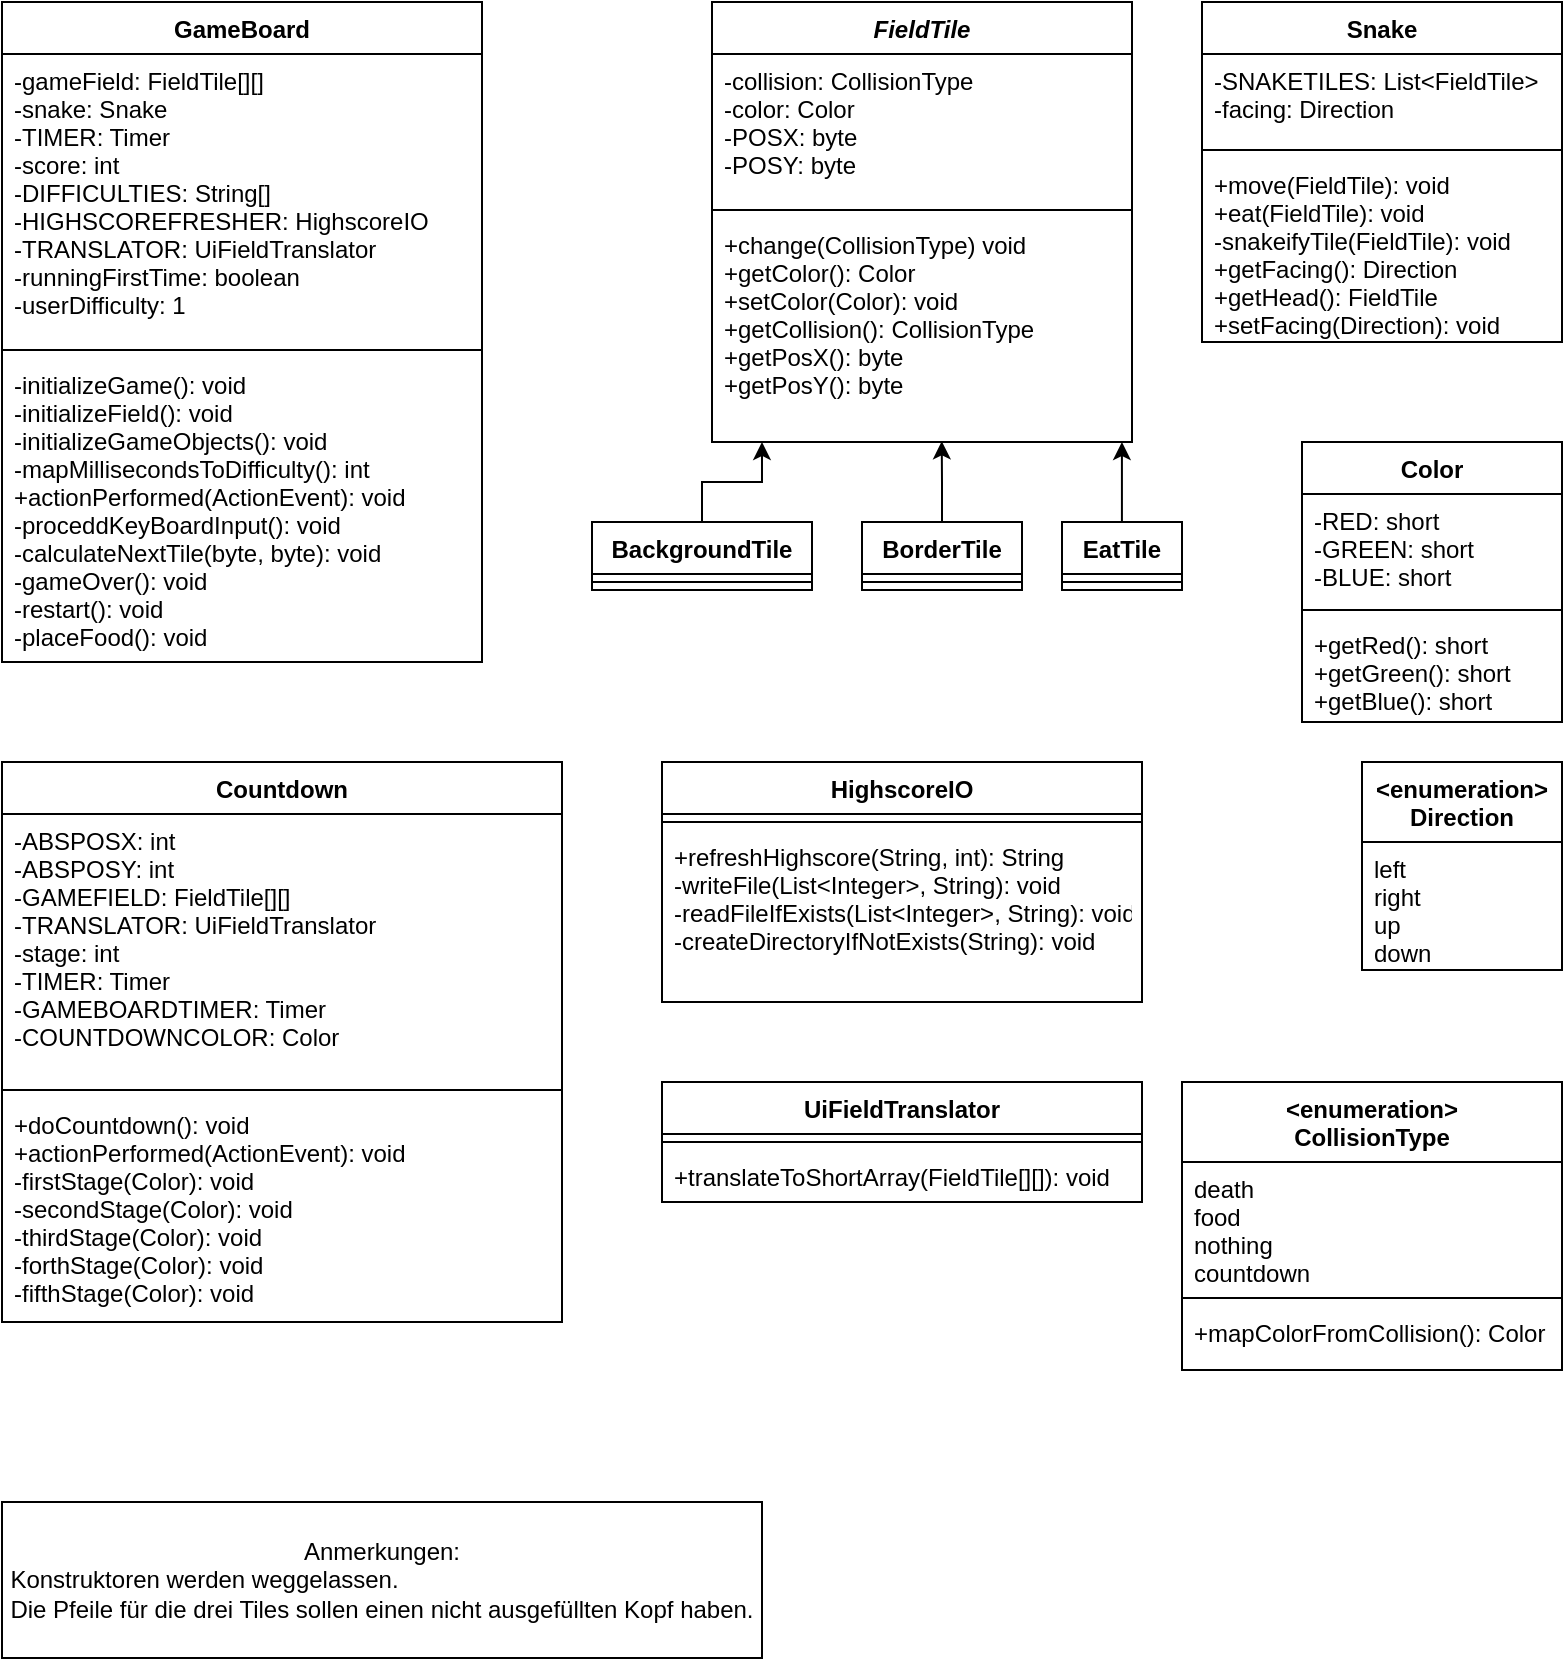 <mxfile version="14.1.3" type="device"><diagram id="8FgN4f2HCbC4U5fB1cV_" name="Page-1"><mxGraphModel dx="1385" dy="635" grid="1" gridSize="10" guides="1" tooltips="1" connect="1" arrows="1" fold="1" page="1" pageScale="1" pageWidth="827" pageHeight="1169" background="#FFFFFF" math="0" shadow="0"><root><mxCell id="0"/><mxCell id="1" parent="0"/><mxCell id="mxitipPpH8cmEWyyH1tY-6" value="GameBoard" style="swimlane;fontStyle=1;align=center;verticalAlign=top;childLayout=stackLayout;horizontal=1;startSize=26;horizontalStack=0;resizeParent=1;resizeParentMax=0;resizeLast=0;collapsible=1;marginBottom=0;" parent="1" vertex="1"><mxGeometry x="20" y="20" width="240" height="330" as="geometry"/></mxCell><mxCell id="mxitipPpH8cmEWyyH1tY-7" value="-gameField: FieldTile[][]&#10;-snake: Snake&#10;-TIMER: Timer&#10;-score: int&#10;-DIFFICULTIES: String[]&#10;-HIGHSCOREFRESHER: HighscoreIO&#10;-TRANSLATOR: UiFieldTranslator&#10;-runningFirstTime: boolean&#10;-userDifficulty: 1&#10;" style="text;strokeColor=none;fillColor=none;align=left;verticalAlign=top;spacingLeft=4;spacingRight=4;overflow=hidden;rotatable=0;points=[[0,0.5],[1,0.5]];portConstraint=eastwest;" parent="mxitipPpH8cmEWyyH1tY-6" vertex="1"><mxGeometry y="26" width="240" height="144" as="geometry"/></mxCell><mxCell id="mxitipPpH8cmEWyyH1tY-8" value="" style="line;strokeWidth=1;fillColor=none;align=left;verticalAlign=middle;spacingTop=-1;spacingLeft=3;spacingRight=3;rotatable=0;labelPosition=right;points=[];portConstraint=eastwest;" parent="mxitipPpH8cmEWyyH1tY-6" vertex="1"><mxGeometry y="170" width="240" height="8" as="geometry"/></mxCell><mxCell id="mxitipPpH8cmEWyyH1tY-9" value="-initializeGame(): void&#10;-initializeField(): void&#10;-initializeGameObjects(): void&#10;-mapMillisecondsToDifficulty(): int&#10;+actionPerformed(ActionEvent): void&#10;-proceddKeyBoardInput(): void&#10;-calculateNextTile(byte, byte): void&#10;-gameOver(): void&#10;-restart(): void&#10;-placeFood(): void" style="text;strokeColor=none;fillColor=none;align=left;verticalAlign=top;spacingLeft=4;spacingRight=4;overflow=hidden;rotatable=0;points=[[0,0.5],[1,0.5]];portConstraint=eastwest;" parent="mxitipPpH8cmEWyyH1tY-6" vertex="1"><mxGeometry y="178" width="240" height="152" as="geometry"/></mxCell><mxCell id="mxitipPpH8cmEWyyH1tY-10" value="Snake" style="swimlane;fontStyle=1;align=center;verticalAlign=top;childLayout=stackLayout;horizontal=1;startSize=26;horizontalStack=0;resizeParent=1;resizeParentMax=0;resizeLast=0;collapsible=1;marginBottom=0;" parent="1" vertex="1"><mxGeometry x="620" y="20" width="180" height="170" as="geometry"/></mxCell><mxCell id="mxitipPpH8cmEWyyH1tY-11" value="-SNAKETILES: List&lt;FieldTile&gt;&#10;-facing: Direction" style="text;strokeColor=none;fillColor=none;align=left;verticalAlign=top;spacingLeft=4;spacingRight=4;overflow=hidden;rotatable=0;points=[[0,0.5],[1,0.5]];portConstraint=eastwest;" parent="mxitipPpH8cmEWyyH1tY-10" vertex="1"><mxGeometry y="26" width="180" height="44" as="geometry"/></mxCell><mxCell id="mxitipPpH8cmEWyyH1tY-12" value="" style="line;strokeWidth=1;fillColor=none;align=left;verticalAlign=middle;spacingTop=-1;spacingLeft=3;spacingRight=3;rotatable=0;labelPosition=right;points=[];portConstraint=eastwest;" parent="mxitipPpH8cmEWyyH1tY-10" vertex="1"><mxGeometry y="70" width="180" height="8" as="geometry"/></mxCell><mxCell id="mxitipPpH8cmEWyyH1tY-13" value="+move(FieldTile): void&#10;+eat(FieldTile): void&#10;-snakeifyTile(FieldTile): void&#10;+getFacing(): Direction&#10;+getHead(): FieldTile&#10;+setFacing(Direction): void" style="text;strokeColor=none;fillColor=none;align=left;verticalAlign=top;spacingLeft=4;spacingRight=4;overflow=hidden;rotatable=0;points=[[0,0.5],[1,0.5]];portConstraint=eastwest;" parent="mxitipPpH8cmEWyyH1tY-10" vertex="1"><mxGeometry y="78" width="180" height="92" as="geometry"/></mxCell><mxCell id="mxitipPpH8cmEWyyH1tY-18" value="&lt;enumeration&gt;&#10;Direction" style="swimlane;fontStyle=1;childLayout=stackLayout;horizontal=1;startSize=40;fillColor=none;horizontalStack=0;resizeParent=1;resizeParentMax=0;resizeLast=0;collapsible=1;marginBottom=0;" parent="1" vertex="1"><mxGeometry x="700" y="400" width="100" height="104" as="geometry"><mxRectangle x="230" y="300" width="110" height="30" as="alternateBounds"/></mxGeometry></mxCell><mxCell id="mxitipPpH8cmEWyyH1tY-19" value="left&#10;right&#10;up&#10;down" style="text;strokeColor=none;fillColor=none;align=left;verticalAlign=top;spacingLeft=4;spacingRight=4;overflow=hidden;rotatable=0;points=[[0,0.5],[1,0.5]];portConstraint=eastwest;" parent="mxitipPpH8cmEWyyH1tY-18" vertex="1"><mxGeometry y="40" width="100" height="64" as="geometry"/></mxCell><mxCell id="mxitipPpH8cmEWyyH1tY-22" value="HighscoreIO" style="swimlane;fontStyle=1;align=center;verticalAlign=top;childLayout=stackLayout;horizontal=1;startSize=26;horizontalStack=0;resizeParent=1;resizeParentMax=0;resizeLast=0;collapsible=1;marginBottom=0;" parent="1" vertex="1"><mxGeometry x="350" y="400" width="240" height="120" as="geometry"/></mxCell><mxCell id="mxitipPpH8cmEWyyH1tY-24" value="" style="line;strokeWidth=1;fillColor=none;align=left;verticalAlign=middle;spacingTop=-1;spacingLeft=3;spacingRight=3;rotatable=0;labelPosition=right;points=[];portConstraint=eastwest;" parent="mxitipPpH8cmEWyyH1tY-22" vertex="1"><mxGeometry y="26" width="240" height="8" as="geometry"/></mxCell><mxCell id="mxitipPpH8cmEWyyH1tY-25" value="+refreshHighscore(String, int): String&#10;-writeFile(List&lt;Integer&gt;, String): void&#10;-readFileIfExists(List&lt;Integer&gt;, String): void&#10;-createDirectoryIfNotExists(String): void" style="text;strokeColor=none;fillColor=none;align=left;verticalAlign=top;spacingLeft=4;spacingRight=4;overflow=hidden;rotatable=0;points=[[0,0.5],[1,0.5]];portConstraint=eastwest;" parent="mxitipPpH8cmEWyyH1tY-22" vertex="1"><mxGeometry y="34" width="240" height="86" as="geometry"/></mxCell><mxCell id="mxitipPpH8cmEWyyH1tY-26" value="UiFieldTranslator" style="swimlane;fontStyle=1;align=center;verticalAlign=top;childLayout=stackLayout;horizontal=1;startSize=26;horizontalStack=0;resizeParent=1;resizeParentMax=0;resizeLast=0;collapsible=1;marginBottom=0;" parent="1" vertex="1"><mxGeometry x="350" y="560" width="240" height="60" as="geometry"/></mxCell><mxCell id="mxitipPpH8cmEWyyH1tY-27" value="" style="line;strokeWidth=1;fillColor=none;align=left;verticalAlign=middle;spacingTop=-1;spacingLeft=3;spacingRight=3;rotatable=0;labelPosition=right;points=[];portConstraint=eastwest;" parent="mxitipPpH8cmEWyyH1tY-26" vertex="1"><mxGeometry y="26" width="240" height="8" as="geometry"/></mxCell><mxCell id="mxitipPpH8cmEWyyH1tY-28" value="+translateToShortArray(FieldTile[][]): void" style="text;strokeColor=none;fillColor=none;align=left;verticalAlign=top;spacingLeft=4;spacingRight=4;overflow=hidden;rotatable=0;points=[[0,0.5],[1,0.5]];portConstraint=eastwest;" parent="mxitipPpH8cmEWyyH1tY-26" vertex="1"><mxGeometry y="34" width="240" height="26" as="geometry"/></mxCell><mxCell id="mxitipPpH8cmEWyyH1tY-29" value="Countdown" style="swimlane;fontStyle=1;align=center;verticalAlign=top;childLayout=stackLayout;horizontal=1;startSize=26;horizontalStack=0;resizeParent=1;resizeParentMax=0;resizeLast=0;collapsible=1;marginBottom=0;" parent="1" vertex="1"><mxGeometry x="20" y="400" width="280" height="280" as="geometry"/></mxCell><mxCell id="mxitipPpH8cmEWyyH1tY-30" value="-ABSPOSX: int&#10;-ABSPOSY: int&#10;-GAMEFIELD: FieldTile[][]&#10;-TRANSLATOR: UiFieldTranslator&#10;-stage: int&#10;-TIMER: Timer&#10;-GAMEBOARDTIMER: Timer&#10;-COUNTDOWNCOLOR: Color" style="text;strokeColor=none;fillColor=none;align=left;verticalAlign=top;spacingLeft=4;spacingRight=4;overflow=hidden;rotatable=0;points=[[0,0.5],[1,0.5]];portConstraint=eastwest;" parent="mxitipPpH8cmEWyyH1tY-29" vertex="1"><mxGeometry y="26" width="280" height="134" as="geometry"/></mxCell><mxCell id="mxitipPpH8cmEWyyH1tY-31" value="" style="line;strokeWidth=1;fillColor=none;align=left;verticalAlign=middle;spacingTop=-1;spacingLeft=3;spacingRight=3;rotatable=0;labelPosition=right;points=[];portConstraint=eastwest;" parent="mxitipPpH8cmEWyyH1tY-29" vertex="1"><mxGeometry y="160" width="280" height="8" as="geometry"/></mxCell><mxCell id="mxitipPpH8cmEWyyH1tY-32" value="+doCountdown(): void&#10;+actionPerformed(ActionEvent): void&#10;-firstStage(Color): void&#10;-secondStage(Color): void&#10;-thirdStage(Color): void&#10;-forthStage(Color): void&#10;-fifthStage(Color): void" style="text;strokeColor=none;fillColor=none;align=left;verticalAlign=top;spacingLeft=4;spacingRight=4;overflow=hidden;rotatable=0;points=[[0,0.5],[1,0.5]];portConstraint=eastwest;" parent="mxitipPpH8cmEWyyH1tY-29" vertex="1"><mxGeometry y="168" width="280" height="112" as="geometry"/></mxCell><mxCell id="mxitipPpH8cmEWyyH1tY-33" value="FieldTile" style="swimlane;fontStyle=3;align=center;verticalAlign=top;childLayout=stackLayout;horizontal=1;startSize=26;horizontalStack=0;resizeParent=1;resizeParentMax=0;resizeLast=0;collapsible=1;marginBottom=0;" parent="1" vertex="1"><mxGeometry x="375" y="20" width="210" height="220" as="geometry"/></mxCell><mxCell id="mxitipPpH8cmEWyyH1tY-34" value="-collision: CollisionType&#10;-color: Color&#10;-POSX: byte&#10;-POSY: byte" style="text;strokeColor=none;fillColor=none;align=left;verticalAlign=top;spacingLeft=4;spacingRight=4;overflow=hidden;rotatable=0;points=[[0,0.5],[1,0.5]];portConstraint=eastwest;" parent="mxitipPpH8cmEWyyH1tY-33" vertex="1"><mxGeometry y="26" width="210" height="74" as="geometry"/></mxCell><mxCell id="mxitipPpH8cmEWyyH1tY-35" value="" style="line;strokeWidth=1;fillColor=none;align=left;verticalAlign=middle;spacingTop=-1;spacingLeft=3;spacingRight=3;rotatable=0;labelPosition=right;points=[];portConstraint=eastwest;" parent="mxitipPpH8cmEWyyH1tY-33" vertex="1"><mxGeometry y="100" width="210" height="8" as="geometry"/></mxCell><mxCell id="mxitipPpH8cmEWyyH1tY-36" value="+change(CollisionType) void&#10;+getColor(): Color&#10;+setColor(Color): void&#10;+getCollision(): CollisionType&#10;+getPosX(): byte&#10;+getPosY(): byte" style="text;strokeColor=none;fillColor=none;align=left;verticalAlign=top;spacingLeft=4;spacingRight=4;overflow=hidden;rotatable=0;points=[[0,0.5],[1,0.5]];portConstraint=eastwest;" parent="mxitipPpH8cmEWyyH1tY-33" vertex="1"><mxGeometry y="108" width="210" height="112" as="geometry"/></mxCell><mxCell id="mxitipPpH8cmEWyyH1tY-37" value="Color" style="swimlane;fontStyle=1;align=center;verticalAlign=top;childLayout=stackLayout;horizontal=1;startSize=26;horizontalStack=0;resizeParent=1;resizeParentMax=0;resizeLast=0;collapsible=1;marginBottom=0;" parent="1" vertex="1"><mxGeometry x="670" y="240" width="130" height="140" as="geometry"/></mxCell><mxCell id="mxitipPpH8cmEWyyH1tY-38" value="-RED: short&#10;-GREEN: short&#10;-BLUE: short" style="text;strokeColor=none;fillColor=none;align=left;verticalAlign=top;spacingLeft=4;spacingRight=4;overflow=hidden;rotatable=0;points=[[0,0.5],[1,0.5]];portConstraint=eastwest;" parent="mxitipPpH8cmEWyyH1tY-37" vertex="1"><mxGeometry y="26" width="130" height="54" as="geometry"/></mxCell><mxCell id="mxitipPpH8cmEWyyH1tY-39" value="" style="line;strokeWidth=1;fillColor=none;align=left;verticalAlign=middle;spacingTop=-1;spacingLeft=3;spacingRight=3;rotatable=0;labelPosition=right;points=[];portConstraint=eastwest;" parent="mxitipPpH8cmEWyyH1tY-37" vertex="1"><mxGeometry y="80" width="130" height="8" as="geometry"/></mxCell><mxCell id="mxitipPpH8cmEWyyH1tY-40" value="+getRed(): short&#10;+getGreen(): short&#10;+getBlue(): short" style="text;strokeColor=none;fillColor=none;align=left;verticalAlign=top;spacingLeft=4;spacingRight=4;overflow=hidden;rotatable=0;points=[[0,0.5],[1,0.5]];portConstraint=eastwest;" parent="mxitipPpH8cmEWyyH1tY-37" vertex="1"><mxGeometry y="88" width="130" height="52" as="geometry"/></mxCell><mxCell id="mxitipPpH8cmEWyyH1tY-41" value="Anmerkungen:&lt;br&gt;&lt;div style=&quot;text-align: left&quot;&gt;&lt;span&gt;Konstruktoren werden weggelassen.&lt;/span&gt;&lt;/div&gt;&lt;div style=&quot;text-align: left&quot;&gt;&lt;span&gt;Die Pfeile für die drei Tiles sollen einen nicht ausgefüllten Kopf haben.&lt;/span&gt;&lt;/div&gt;" style="rounded=0;whiteSpace=wrap;html=1;" parent="1" vertex="1"><mxGeometry x="20" y="770" width="380" height="78" as="geometry"/></mxCell><mxCell id="mxitipPpH8cmEWyyH1tY-42" value="&lt;enumeration&gt;&#10;CollisionType" style="swimlane;fontStyle=1;align=center;verticalAlign=top;childLayout=stackLayout;horizontal=1;startSize=40;horizontalStack=0;resizeParent=1;resizeParentMax=0;resizeLast=0;collapsible=1;marginBottom=0;" parent="1" vertex="1"><mxGeometry x="610" y="560" width="190" height="144" as="geometry"/></mxCell><mxCell id="mxitipPpH8cmEWyyH1tY-43" value="death&#10;food&#10;nothing&#10;countdown" style="text;strokeColor=none;fillColor=none;align=left;verticalAlign=top;spacingLeft=4;spacingRight=4;overflow=hidden;rotatable=0;points=[[0,0.5],[1,0.5]];portConstraint=eastwest;" parent="mxitipPpH8cmEWyyH1tY-42" vertex="1"><mxGeometry y="40" width="190" height="64" as="geometry"/></mxCell><mxCell id="mxitipPpH8cmEWyyH1tY-44" value="" style="line;strokeWidth=1;fillColor=none;align=left;verticalAlign=middle;spacingTop=-1;spacingLeft=3;spacingRight=3;rotatable=0;labelPosition=right;points=[];portConstraint=eastwest;" parent="mxitipPpH8cmEWyyH1tY-42" vertex="1"><mxGeometry y="104" width="190" height="8" as="geometry"/></mxCell><mxCell id="mxitipPpH8cmEWyyH1tY-45" value="+mapColorFromCollision(): Color" style="text;strokeColor=none;fillColor=none;align=left;verticalAlign=top;spacingLeft=4;spacingRight=4;overflow=hidden;rotatable=0;points=[[0,0.5],[1,0.5]];portConstraint=eastwest;" parent="mxitipPpH8cmEWyyH1tY-42" vertex="1"><mxGeometry y="112" width="190" height="32" as="geometry"/></mxCell><mxCell id="mxitipPpH8cmEWyyH1tY-67" style="edgeStyle=orthogonalEdgeStyle;rounded=0;orthogonalLoop=1;jettySize=auto;html=1;entryX=0.119;entryY=1;entryDx=0;entryDy=0;entryPerimeter=0;" parent="1" source="mxitipPpH8cmEWyyH1tY-46" target="mxitipPpH8cmEWyyH1tY-36" edge="1"><mxGeometry relative="1" as="geometry"/></mxCell><mxCell id="mxitipPpH8cmEWyyH1tY-46" value="BackgroundTile" style="swimlane;fontStyle=1;align=center;verticalAlign=top;childLayout=stackLayout;horizontal=1;startSize=26;horizontalStack=0;resizeParent=1;resizeParentMax=0;resizeLast=0;collapsible=1;marginBottom=0;" parent="1" vertex="1"><mxGeometry x="315" y="280" width="110" height="34" as="geometry"/></mxCell><mxCell id="mxitipPpH8cmEWyyH1tY-48" value="" style="line;strokeWidth=1;fillColor=none;align=left;verticalAlign=middle;spacingTop=-1;spacingLeft=3;spacingRight=3;rotatable=0;labelPosition=right;points=[];portConstraint=eastwest;" parent="mxitipPpH8cmEWyyH1tY-46" vertex="1"><mxGeometry y="26" width="110" height="8" as="geometry"/></mxCell><mxCell id="mxitipPpH8cmEWyyH1tY-64" style="edgeStyle=orthogonalEdgeStyle;rounded=0;orthogonalLoop=1;jettySize=auto;html=1;entryX=0.547;entryY=0.997;entryDx=0;entryDy=0;entryPerimeter=0;" parent="1" source="mxitipPpH8cmEWyyH1tY-50" target="mxitipPpH8cmEWyyH1tY-36" edge="1"><mxGeometry relative="1" as="geometry"><mxPoint x="500" y="250" as="targetPoint"/></mxGeometry></mxCell><mxCell id="mxitipPpH8cmEWyyH1tY-50" value="BorderTile" style="swimlane;fontStyle=1;align=center;verticalAlign=top;childLayout=stackLayout;horizontal=1;startSize=26;horizontalStack=0;resizeParent=1;resizeParentMax=0;resizeLast=0;collapsible=1;marginBottom=0;" parent="1" vertex="1"><mxGeometry x="450" y="280" width="80" height="34" as="geometry"/></mxCell><mxCell id="mxitipPpH8cmEWyyH1tY-51" value="" style="line;strokeWidth=1;fillColor=none;align=left;verticalAlign=middle;spacingTop=-1;spacingLeft=3;spacingRight=3;rotatable=0;labelPosition=right;points=[];portConstraint=eastwest;" parent="mxitipPpH8cmEWyyH1tY-50" vertex="1"><mxGeometry y="26" width="80" height="8" as="geometry"/></mxCell><mxCell id="mxitipPpH8cmEWyyH1tY-66" style="edgeStyle=orthogonalEdgeStyle;rounded=0;orthogonalLoop=1;jettySize=auto;html=1;entryX=0.976;entryY=1;entryDx=0;entryDy=0;entryPerimeter=0;" parent="1" source="mxitipPpH8cmEWyyH1tY-52" target="mxitipPpH8cmEWyyH1tY-36" edge="1"><mxGeometry relative="1" as="geometry"/></mxCell><mxCell id="mxitipPpH8cmEWyyH1tY-52" value="EatTile" style="swimlane;fontStyle=1;align=center;verticalAlign=top;childLayout=stackLayout;horizontal=1;startSize=26;horizontalStack=0;resizeParent=1;resizeParentMax=0;resizeLast=0;collapsible=1;marginBottom=0;" parent="1" vertex="1"><mxGeometry x="550" y="280" width="60" height="34" as="geometry"/></mxCell><mxCell id="mxitipPpH8cmEWyyH1tY-53" value="" style="line;strokeWidth=1;fillColor=none;align=left;verticalAlign=middle;spacingTop=-1;spacingLeft=3;spacingRight=3;rotatable=0;labelPosition=right;points=[];portConstraint=eastwest;" parent="mxitipPpH8cmEWyyH1tY-52" vertex="1"><mxGeometry y="26" width="60" height="8" as="geometry"/></mxCell></root></mxGraphModel></diagram></mxfile>